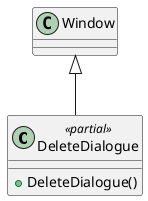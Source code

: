 @startuml
class DeleteDialogue <<partial>> {
    + DeleteDialogue()
}
Window <|-- DeleteDialogue
@enduml
